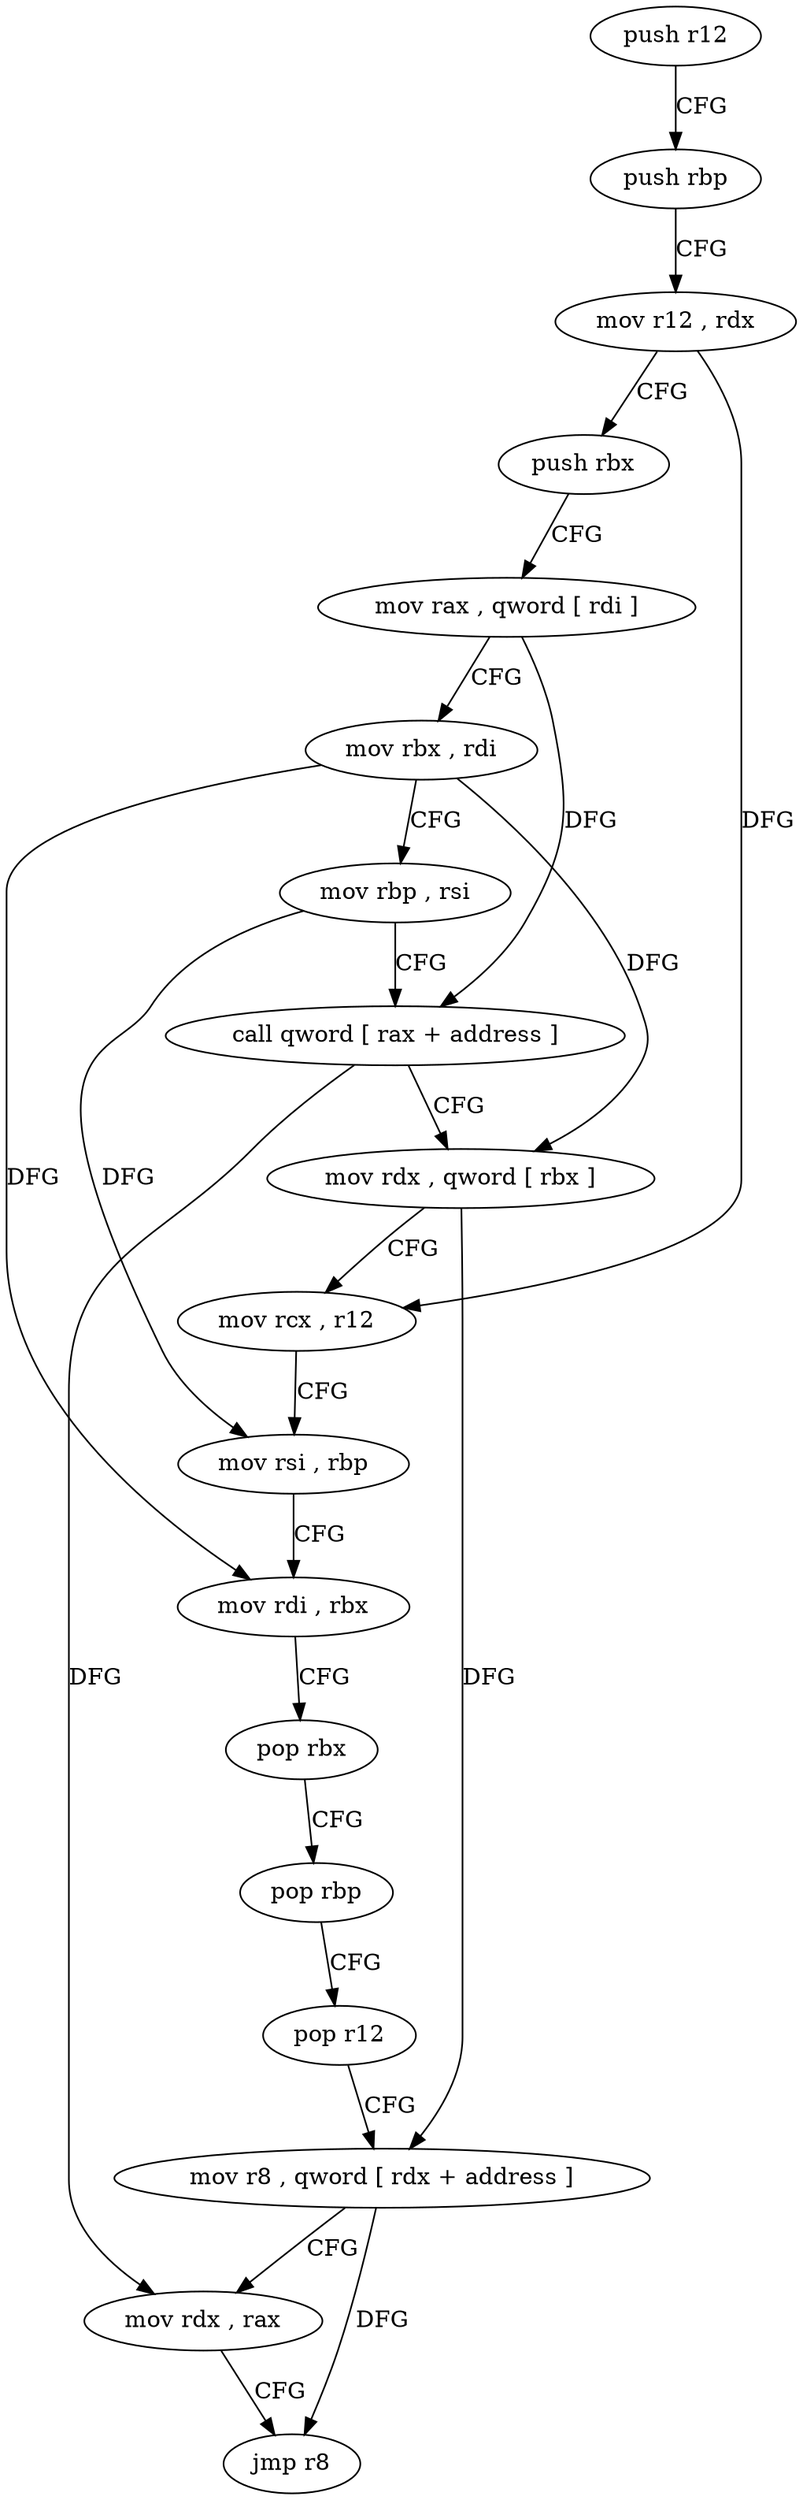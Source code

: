 digraph "func" {
"183280" [label = "push r12" ]
"183282" [label = "push rbp" ]
"183283" [label = "mov r12 , rdx" ]
"183286" [label = "push rbx" ]
"183287" [label = "mov rax , qword [ rdi ]" ]
"183290" [label = "mov rbx , rdi" ]
"183293" [label = "mov rbp , rsi" ]
"183296" [label = "call qword [ rax + address ]" ]
"183299" [label = "mov rdx , qword [ rbx ]" ]
"183302" [label = "mov rcx , r12" ]
"183305" [label = "mov rsi , rbp" ]
"183308" [label = "mov rdi , rbx" ]
"183311" [label = "pop rbx" ]
"183312" [label = "pop rbp" ]
"183313" [label = "pop r12" ]
"183315" [label = "mov r8 , qword [ rdx + address ]" ]
"183319" [label = "mov rdx , rax" ]
"183322" [label = "jmp r8" ]
"183280" -> "183282" [ label = "CFG" ]
"183282" -> "183283" [ label = "CFG" ]
"183283" -> "183286" [ label = "CFG" ]
"183283" -> "183302" [ label = "DFG" ]
"183286" -> "183287" [ label = "CFG" ]
"183287" -> "183290" [ label = "CFG" ]
"183287" -> "183296" [ label = "DFG" ]
"183290" -> "183293" [ label = "CFG" ]
"183290" -> "183299" [ label = "DFG" ]
"183290" -> "183308" [ label = "DFG" ]
"183293" -> "183296" [ label = "CFG" ]
"183293" -> "183305" [ label = "DFG" ]
"183296" -> "183299" [ label = "CFG" ]
"183296" -> "183319" [ label = "DFG" ]
"183299" -> "183302" [ label = "CFG" ]
"183299" -> "183315" [ label = "DFG" ]
"183302" -> "183305" [ label = "CFG" ]
"183305" -> "183308" [ label = "CFG" ]
"183308" -> "183311" [ label = "CFG" ]
"183311" -> "183312" [ label = "CFG" ]
"183312" -> "183313" [ label = "CFG" ]
"183313" -> "183315" [ label = "CFG" ]
"183315" -> "183319" [ label = "CFG" ]
"183315" -> "183322" [ label = "DFG" ]
"183319" -> "183322" [ label = "CFG" ]
}
